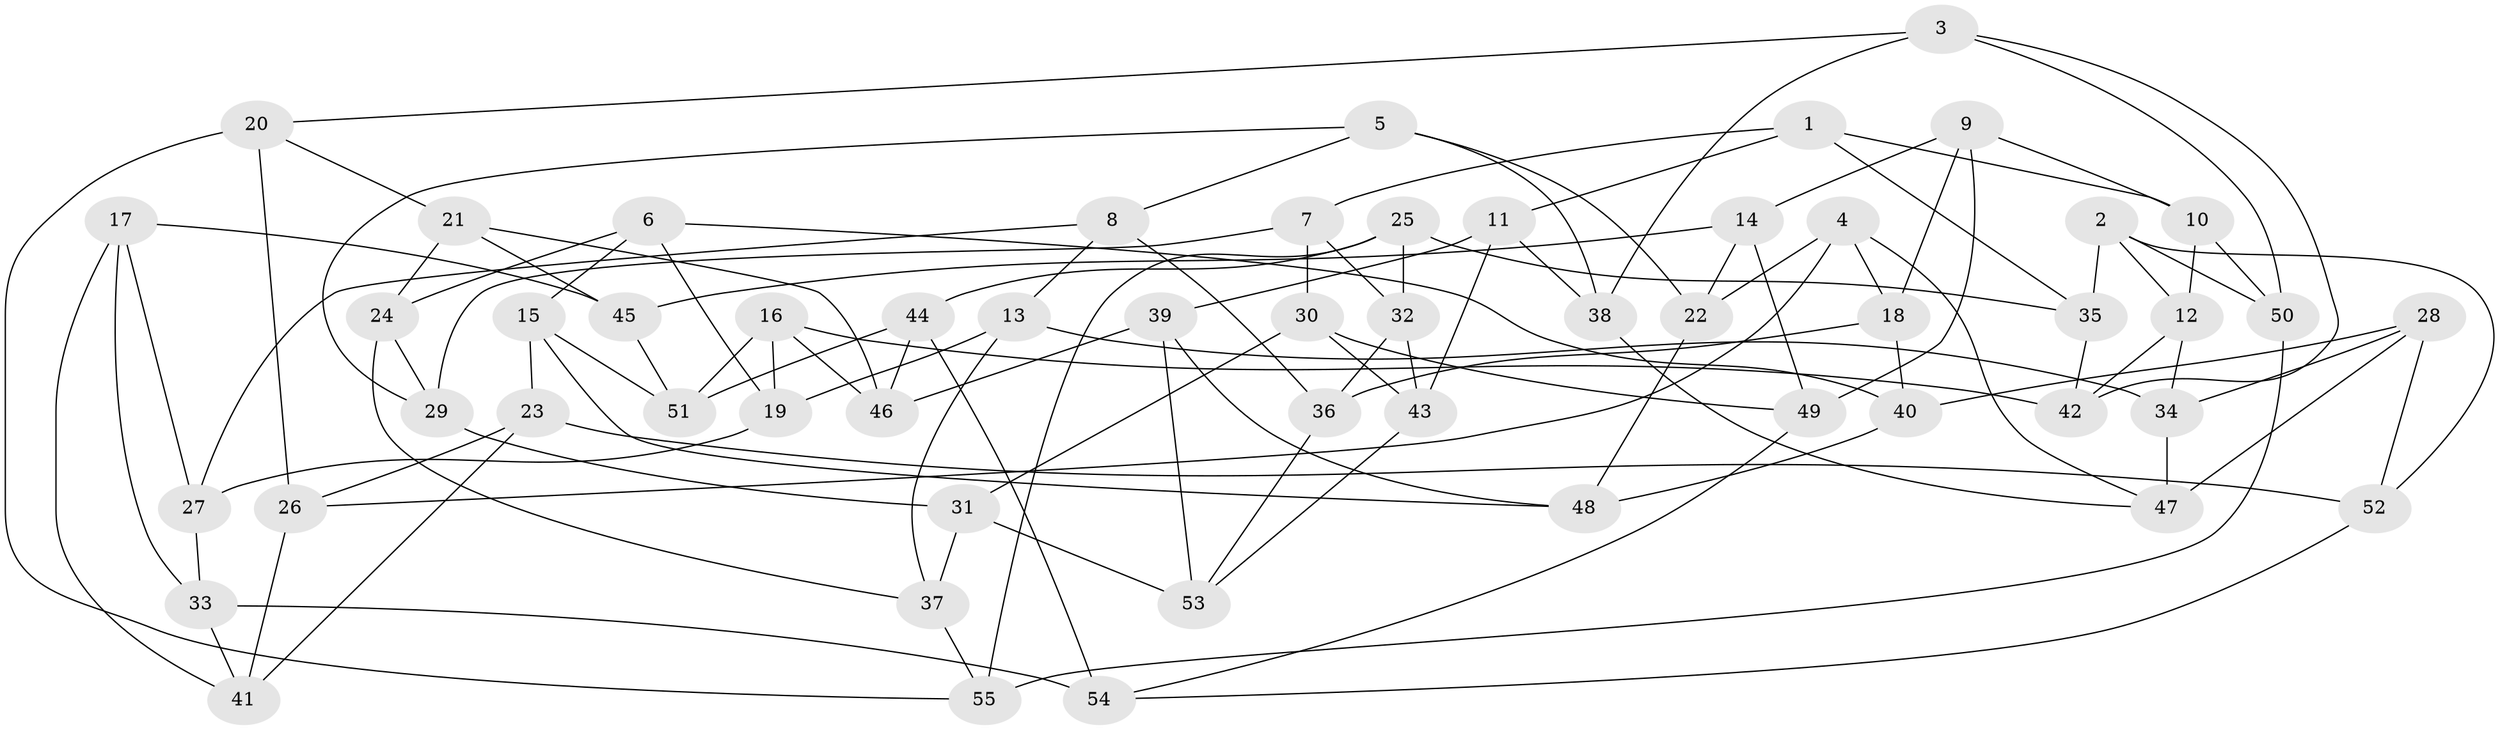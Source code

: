 // coarse degree distribution, {3: 0.22727272727272727, 4: 0.22727272727272727, 5: 0.2727272727272727, 7: 0.045454545454545456, 6: 0.13636363636363635, 2: 0.045454545454545456, 8: 0.045454545454545456}
// Generated by graph-tools (version 1.1) at 2025/01/03/04/25 22:01:52]
// undirected, 55 vertices, 110 edges
graph export_dot {
graph [start="1"]
  node [color=gray90,style=filled];
  1;
  2;
  3;
  4;
  5;
  6;
  7;
  8;
  9;
  10;
  11;
  12;
  13;
  14;
  15;
  16;
  17;
  18;
  19;
  20;
  21;
  22;
  23;
  24;
  25;
  26;
  27;
  28;
  29;
  30;
  31;
  32;
  33;
  34;
  35;
  36;
  37;
  38;
  39;
  40;
  41;
  42;
  43;
  44;
  45;
  46;
  47;
  48;
  49;
  50;
  51;
  52;
  53;
  54;
  55;
  1 -- 11;
  1 -- 7;
  1 -- 35;
  1 -- 10;
  2 -- 12;
  2 -- 35;
  2 -- 52;
  2 -- 50;
  3 -- 50;
  3 -- 38;
  3 -- 42;
  3 -- 20;
  4 -- 18;
  4 -- 47;
  4 -- 22;
  4 -- 26;
  5 -- 8;
  5 -- 22;
  5 -- 38;
  5 -- 29;
  6 -- 24;
  6 -- 40;
  6 -- 15;
  6 -- 19;
  7 -- 29;
  7 -- 32;
  7 -- 30;
  8 -- 36;
  8 -- 27;
  8 -- 13;
  9 -- 10;
  9 -- 49;
  9 -- 14;
  9 -- 18;
  10 -- 50;
  10 -- 12;
  11 -- 43;
  11 -- 38;
  11 -- 39;
  12 -- 42;
  12 -- 34;
  13 -- 19;
  13 -- 34;
  13 -- 37;
  14 -- 49;
  14 -- 45;
  14 -- 22;
  15 -- 48;
  15 -- 23;
  15 -- 51;
  16 -- 42;
  16 -- 51;
  16 -- 46;
  16 -- 19;
  17 -- 41;
  17 -- 27;
  17 -- 33;
  17 -- 45;
  18 -- 36;
  18 -- 40;
  19 -- 27;
  20 -- 21;
  20 -- 26;
  20 -- 55;
  21 -- 46;
  21 -- 45;
  21 -- 24;
  22 -- 48;
  23 -- 52;
  23 -- 26;
  23 -- 41;
  24 -- 29;
  24 -- 37;
  25 -- 35;
  25 -- 32;
  25 -- 55;
  25 -- 44;
  26 -- 41;
  27 -- 33;
  28 -- 34;
  28 -- 47;
  28 -- 52;
  28 -- 40;
  29 -- 31;
  30 -- 43;
  30 -- 49;
  30 -- 31;
  31 -- 53;
  31 -- 37;
  32 -- 43;
  32 -- 36;
  33 -- 54;
  33 -- 41;
  34 -- 47;
  35 -- 42;
  36 -- 53;
  37 -- 55;
  38 -- 47;
  39 -- 48;
  39 -- 53;
  39 -- 46;
  40 -- 48;
  43 -- 53;
  44 -- 51;
  44 -- 54;
  44 -- 46;
  45 -- 51;
  49 -- 54;
  50 -- 55;
  52 -- 54;
}

